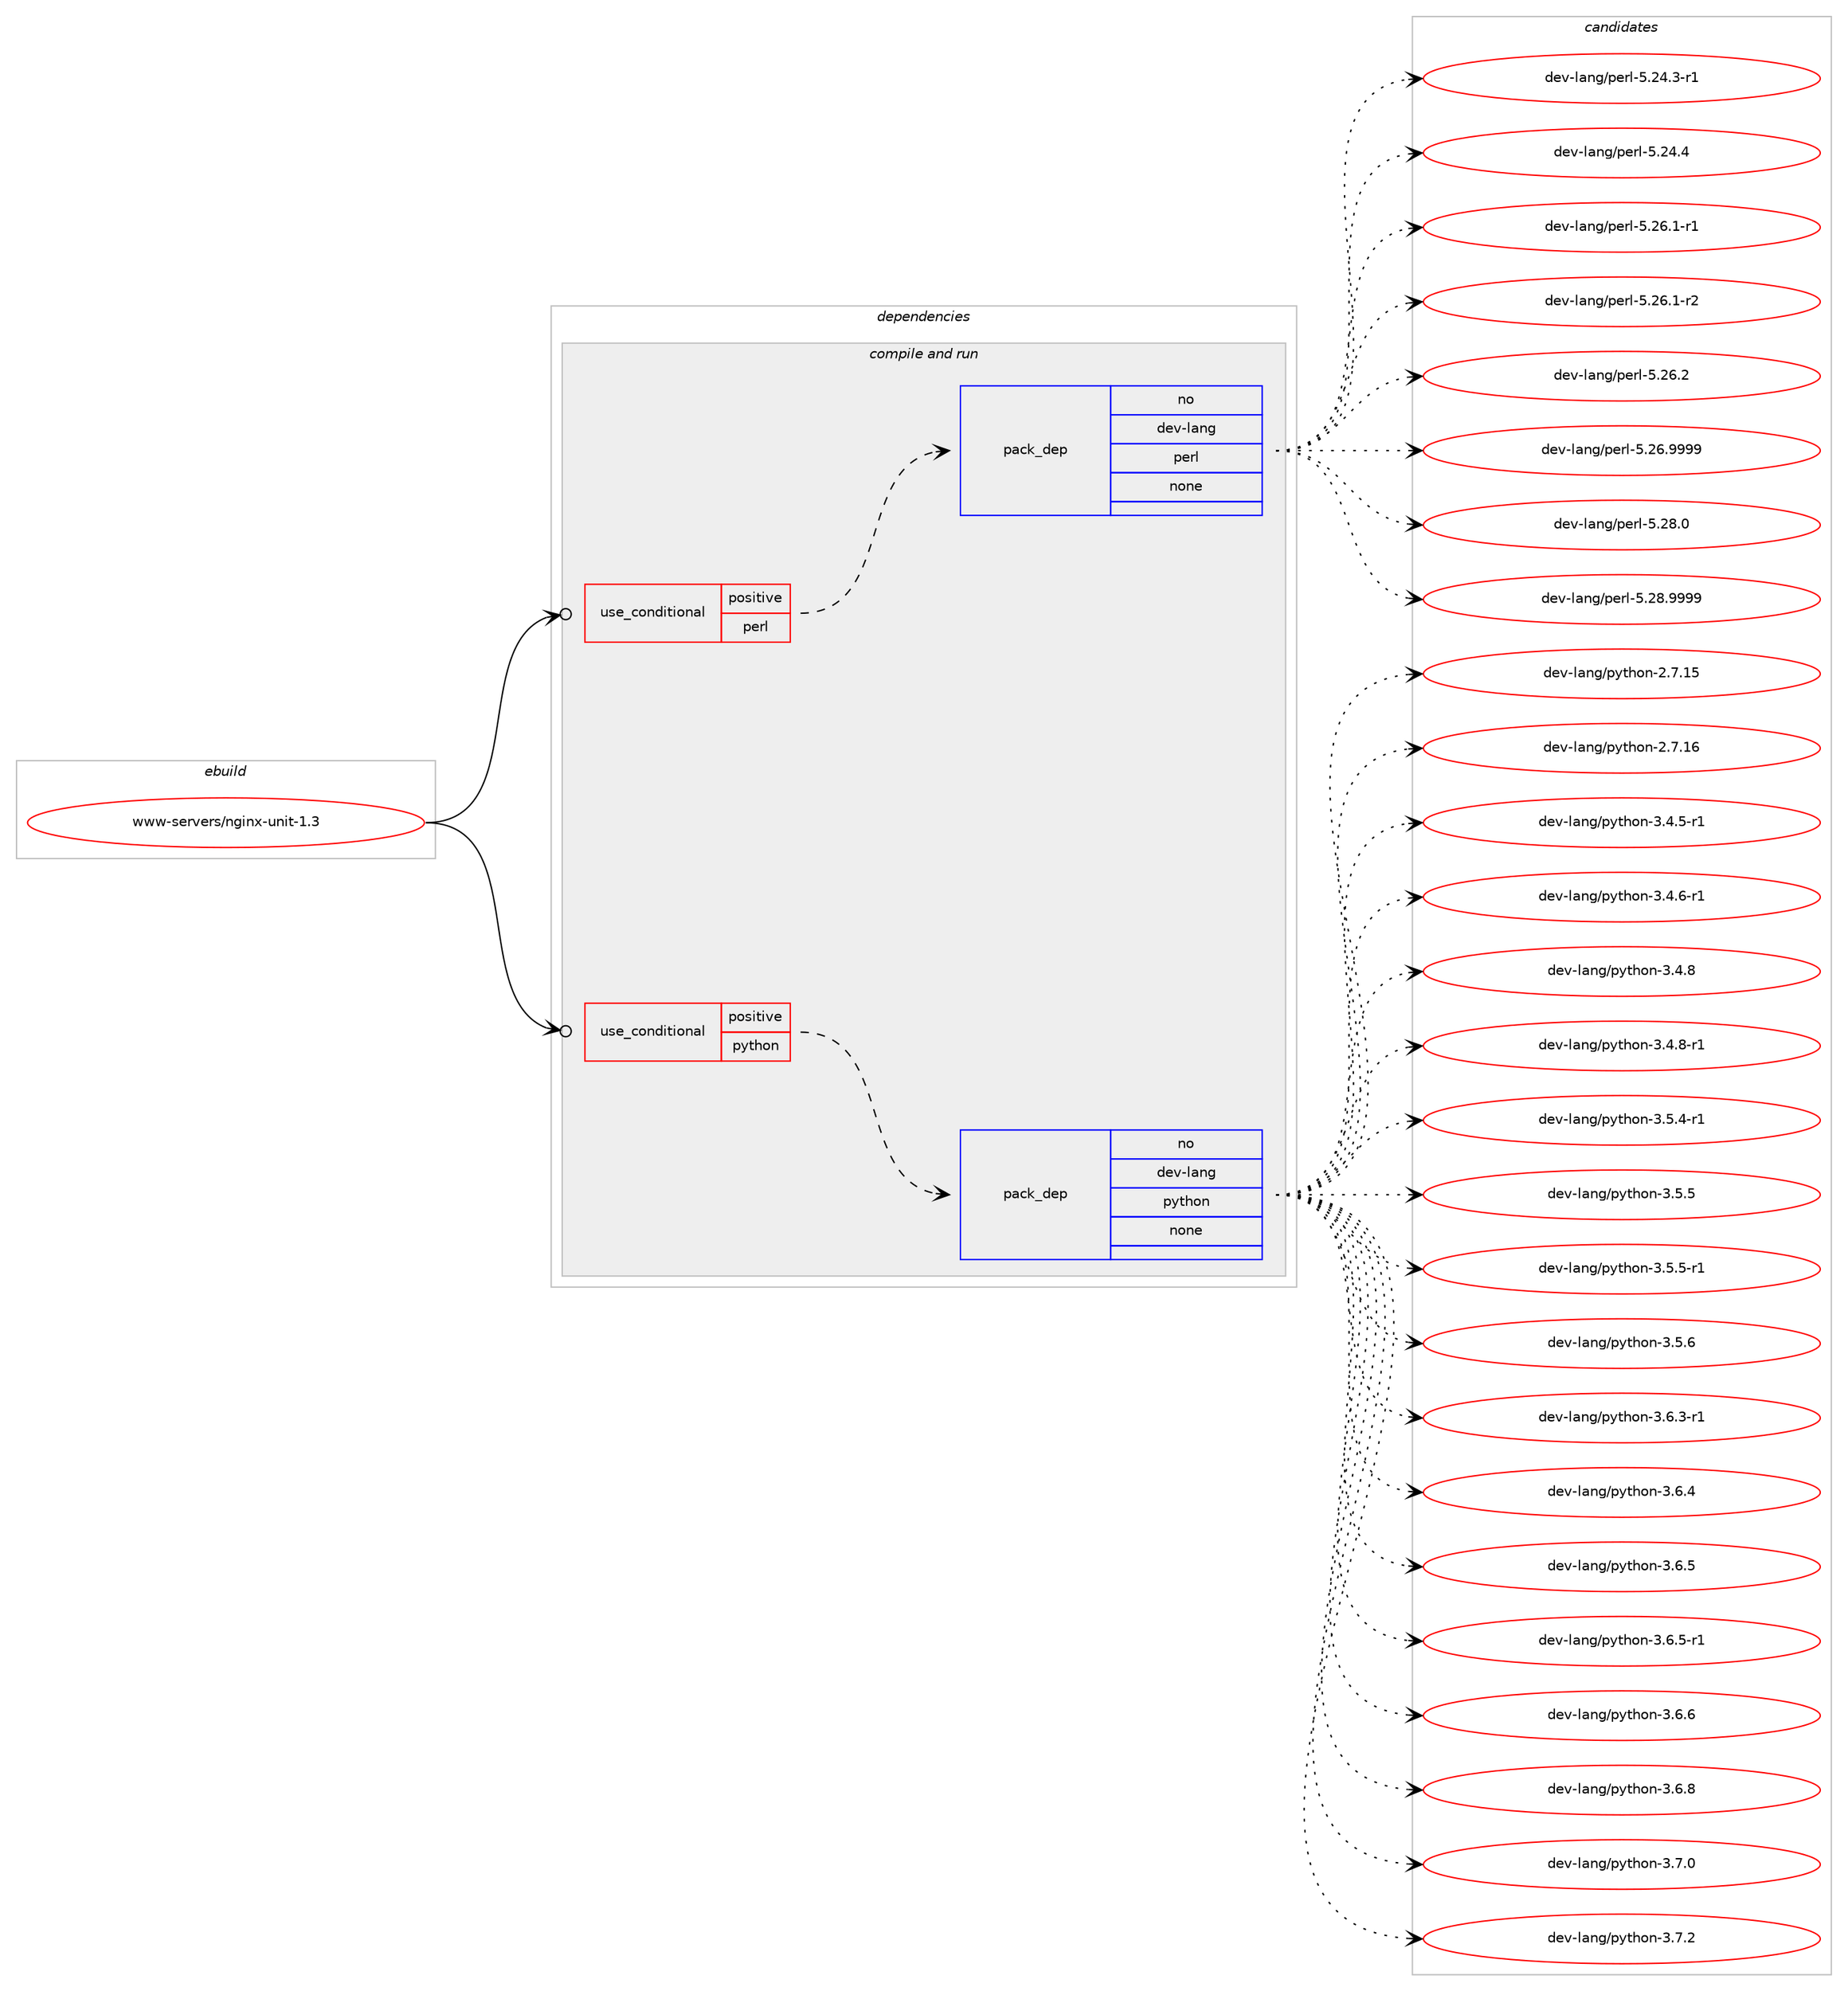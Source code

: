 digraph prolog {

# *************
# Graph options
# *************

newrank=true;
concentrate=true;
compound=true;
graph [rankdir=LR,fontname=Helvetica,fontsize=10,ranksep=1.5];#, ranksep=2.5, nodesep=0.2];
edge  [arrowhead=vee];
node  [fontname=Helvetica,fontsize=10];

# **********
# The ebuild
# **********

subgraph cluster_leftcol {
color=gray;
rank=same;
label=<<i>ebuild</i>>;
id [label="www-servers/nginx-unit-1.3", color=red, width=4, href="../www-servers/nginx-unit-1.3.svg"];
}

# ****************
# The dependencies
# ****************

subgraph cluster_midcol {
color=gray;
label=<<i>dependencies</i>>;
subgraph cluster_compile {
fillcolor="#eeeeee";
style=filled;
label=<<i>compile</i>>;
}
subgraph cluster_compileandrun {
fillcolor="#eeeeee";
style=filled;
label=<<i>compile and run</i>>;
subgraph cond464688 {
dependency1751658 [label=<<TABLE BORDER="0" CELLBORDER="1" CELLSPACING="0" CELLPADDING="4"><TR><TD ROWSPAN="3" CELLPADDING="10">use_conditional</TD></TR><TR><TD>positive</TD></TR><TR><TD>perl</TD></TR></TABLE>>, shape=none, color=red];
subgraph pack1257674 {
dependency1751659 [label=<<TABLE BORDER="0" CELLBORDER="1" CELLSPACING="0" CELLPADDING="4" WIDTH="220"><TR><TD ROWSPAN="6" CELLPADDING="30">pack_dep</TD></TR><TR><TD WIDTH="110">no</TD></TR><TR><TD>dev-lang</TD></TR><TR><TD>perl</TD></TR><TR><TD>none</TD></TR><TR><TD></TD></TR></TABLE>>, shape=none, color=blue];
}
dependency1751658:e -> dependency1751659:w [weight=20,style="dashed",arrowhead="vee"];
}
id:e -> dependency1751658:w [weight=20,style="solid",arrowhead="odotvee"];
subgraph cond464689 {
dependency1751660 [label=<<TABLE BORDER="0" CELLBORDER="1" CELLSPACING="0" CELLPADDING="4"><TR><TD ROWSPAN="3" CELLPADDING="10">use_conditional</TD></TR><TR><TD>positive</TD></TR><TR><TD>python</TD></TR></TABLE>>, shape=none, color=red];
subgraph pack1257675 {
dependency1751661 [label=<<TABLE BORDER="0" CELLBORDER="1" CELLSPACING="0" CELLPADDING="4" WIDTH="220"><TR><TD ROWSPAN="6" CELLPADDING="30">pack_dep</TD></TR><TR><TD WIDTH="110">no</TD></TR><TR><TD>dev-lang</TD></TR><TR><TD>python</TD></TR><TR><TD>none</TD></TR><TR><TD></TD></TR></TABLE>>, shape=none, color=blue];
}
dependency1751660:e -> dependency1751661:w [weight=20,style="dashed",arrowhead="vee"];
}
id:e -> dependency1751660:w [weight=20,style="solid",arrowhead="odotvee"];
}
subgraph cluster_run {
fillcolor="#eeeeee";
style=filled;
label=<<i>run</i>>;
}
}

# **************
# The candidates
# **************

subgraph cluster_choices {
rank=same;
color=gray;
label=<<i>candidates</i>>;

subgraph choice1257674 {
color=black;
nodesep=1;
choice100101118451089711010347112101114108455346505246514511449 [label="dev-lang/perl-5.24.3-r1", color=red, width=4,href="../dev-lang/perl-5.24.3-r1.svg"];
choice10010111845108971101034711210111410845534650524652 [label="dev-lang/perl-5.24.4", color=red, width=4,href="../dev-lang/perl-5.24.4.svg"];
choice100101118451089711010347112101114108455346505446494511449 [label="dev-lang/perl-5.26.1-r1", color=red, width=4,href="../dev-lang/perl-5.26.1-r1.svg"];
choice100101118451089711010347112101114108455346505446494511450 [label="dev-lang/perl-5.26.1-r2", color=red, width=4,href="../dev-lang/perl-5.26.1-r2.svg"];
choice10010111845108971101034711210111410845534650544650 [label="dev-lang/perl-5.26.2", color=red, width=4,href="../dev-lang/perl-5.26.2.svg"];
choice10010111845108971101034711210111410845534650544657575757 [label="dev-lang/perl-5.26.9999", color=red, width=4,href="../dev-lang/perl-5.26.9999.svg"];
choice10010111845108971101034711210111410845534650564648 [label="dev-lang/perl-5.28.0", color=red, width=4,href="../dev-lang/perl-5.28.0.svg"];
choice10010111845108971101034711210111410845534650564657575757 [label="dev-lang/perl-5.28.9999", color=red, width=4,href="../dev-lang/perl-5.28.9999.svg"];
dependency1751659:e -> choice100101118451089711010347112101114108455346505246514511449:w [style=dotted,weight="100"];
dependency1751659:e -> choice10010111845108971101034711210111410845534650524652:w [style=dotted,weight="100"];
dependency1751659:e -> choice100101118451089711010347112101114108455346505446494511449:w [style=dotted,weight="100"];
dependency1751659:e -> choice100101118451089711010347112101114108455346505446494511450:w [style=dotted,weight="100"];
dependency1751659:e -> choice10010111845108971101034711210111410845534650544650:w [style=dotted,weight="100"];
dependency1751659:e -> choice10010111845108971101034711210111410845534650544657575757:w [style=dotted,weight="100"];
dependency1751659:e -> choice10010111845108971101034711210111410845534650564648:w [style=dotted,weight="100"];
dependency1751659:e -> choice10010111845108971101034711210111410845534650564657575757:w [style=dotted,weight="100"];
}
subgraph choice1257675 {
color=black;
nodesep=1;
choice10010111845108971101034711212111610411111045504655464953 [label="dev-lang/python-2.7.15", color=red, width=4,href="../dev-lang/python-2.7.15.svg"];
choice10010111845108971101034711212111610411111045504655464954 [label="dev-lang/python-2.7.16", color=red, width=4,href="../dev-lang/python-2.7.16.svg"];
choice1001011184510897110103471121211161041111104551465246534511449 [label="dev-lang/python-3.4.5-r1", color=red, width=4,href="../dev-lang/python-3.4.5-r1.svg"];
choice1001011184510897110103471121211161041111104551465246544511449 [label="dev-lang/python-3.4.6-r1", color=red, width=4,href="../dev-lang/python-3.4.6-r1.svg"];
choice100101118451089711010347112121116104111110455146524656 [label="dev-lang/python-3.4.8", color=red, width=4,href="../dev-lang/python-3.4.8.svg"];
choice1001011184510897110103471121211161041111104551465246564511449 [label="dev-lang/python-3.4.8-r1", color=red, width=4,href="../dev-lang/python-3.4.8-r1.svg"];
choice1001011184510897110103471121211161041111104551465346524511449 [label="dev-lang/python-3.5.4-r1", color=red, width=4,href="../dev-lang/python-3.5.4-r1.svg"];
choice100101118451089711010347112121116104111110455146534653 [label="dev-lang/python-3.5.5", color=red, width=4,href="../dev-lang/python-3.5.5.svg"];
choice1001011184510897110103471121211161041111104551465346534511449 [label="dev-lang/python-3.5.5-r1", color=red, width=4,href="../dev-lang/python-3.5.5-r1.svg"];
choice100101118451089711010347112121116104111110455146534654 [label="dev-lang/python-3.5.6", color=red, width=4,href="../dev-lang/python-3.5.6.svg"];
choice1001011184510897110103471121211161041111104551465446514511449 [label="dev-lang/python-3.6.3-r1", color=red, width=4,href="../dev-lang/python-3.6.3-r1.svg"];
choice100101118451089711010347112121116104111110455146544652 [label="dev-lang/python-3.6.4", color=red, width=4,href="../dev-lang/python-3.6.4.svg"];
choice100101118451089711010347112121116104111110455146544653 [label="dev-lang/python-3.6.5", color=red, width=4,href="../dev-lang/python-3.6.5.svg"];
choice1001011184510897110103471121211161041111104551465446534511449 [label="dev-lang/python-3.6.5-r1", color=red, width=4,href="../dev-lang/python-3.6.5-r1.svg"];
choice100101118451089711010347112121116104111110455146544654 [label="dev-lang/python-3.6.6", color=red, width=4,href="../dev-lang/python-3.6.6.svg"];
choice100101118451089711010347112121116104111110455146544656 [label="dev-lang/python-3.6.8", color=red, width=4,href="../dev-lang/python-3.6.8.svg"];
choice100101118451089711010347112121116104111110455146554648 [label="dev-lang/python-3.7.0", color=red, width=4,href="../dev-lang/python-3.7.0.svg"];
choice100101118451089711010347112121116104111110455146554650 [label="dev-lang/python-3.7.2", color=red, width=4,href="../dev-lang/python-3.7.2.svg"];
dependency1751661:e -> choice10010111845108971101034711212111610411111045504655464953:w [style=dotted,weight="100"];
dependency1751661:e -> choice10010111845108971101034711212111610411111045504655464954:w [style=dotted,weight="100"];
dependency1751661:e -> choice1001011184510897110103471121211161041111104551465246534511449:w [style=dotted,weight="100"];
dependency1751661:e -> choice1001011184510897110103471121211161041111104551465246544511449:w [style=dotted,weight="100"];
dependency1751661:e -> choice100101118451089711010347112121116104111110455146524656:w [style=dotted,weight="100"];
dependency1751661:e -> choice1001011184510897110103471121211161041111104551465246564511449:w [style=dotted,weight="100"];
dependency1751661:e -> choice1001011184510897110103471121211161041111104551465346524511449:w [style=dotted,weight="100"];
dependency1751661:e -> choice100101118451089711010347112121116104111110455146534653:w [style=dotted,weight="100"];
dependency1751661:e -> choice1001011184510897110103471121211161041111104551465346534511449:w [style=dotted,weight="100"];
dependency1751661:e -> choice100101118451089711010347112121116104111110455146534654:w [style=dotted,weight="100"];
dependency1751661:e -> choice1001011184510897110103471121211161041111104551465446514511449:w [style=dotted,weight="100"];
dependency1751661:e -> choice100101118451089711010347112121116104111110455146544652:w [style=dotted,weight="100"];
dependency1751661:e -> choice100101118451089711010347112121116104111110455146544653:w [style=dotted,weight="100"];
dependency1751661:e -> choice1001011184510897110103471121211161041111104551465446534511449:w [style=dotted,weight="100"];
dependency1751661:e -> choice100101118451089711010347112121116104111110455146544654:w [style=dotted,weight="100"];
dependency1751661:e -> choice100101118451089711010347112121116104111110455146544656:w [style=dotted,weight="100"];
dependency1751661:e -> choice100101118451089711010347112121116104111110455146554648:w [style=dotted,weight="100"];
dependency1751661:e -> choice100101118451089711010347112121116104111110455146554650:w [style=dotted,weight="100"];
}
}

}
